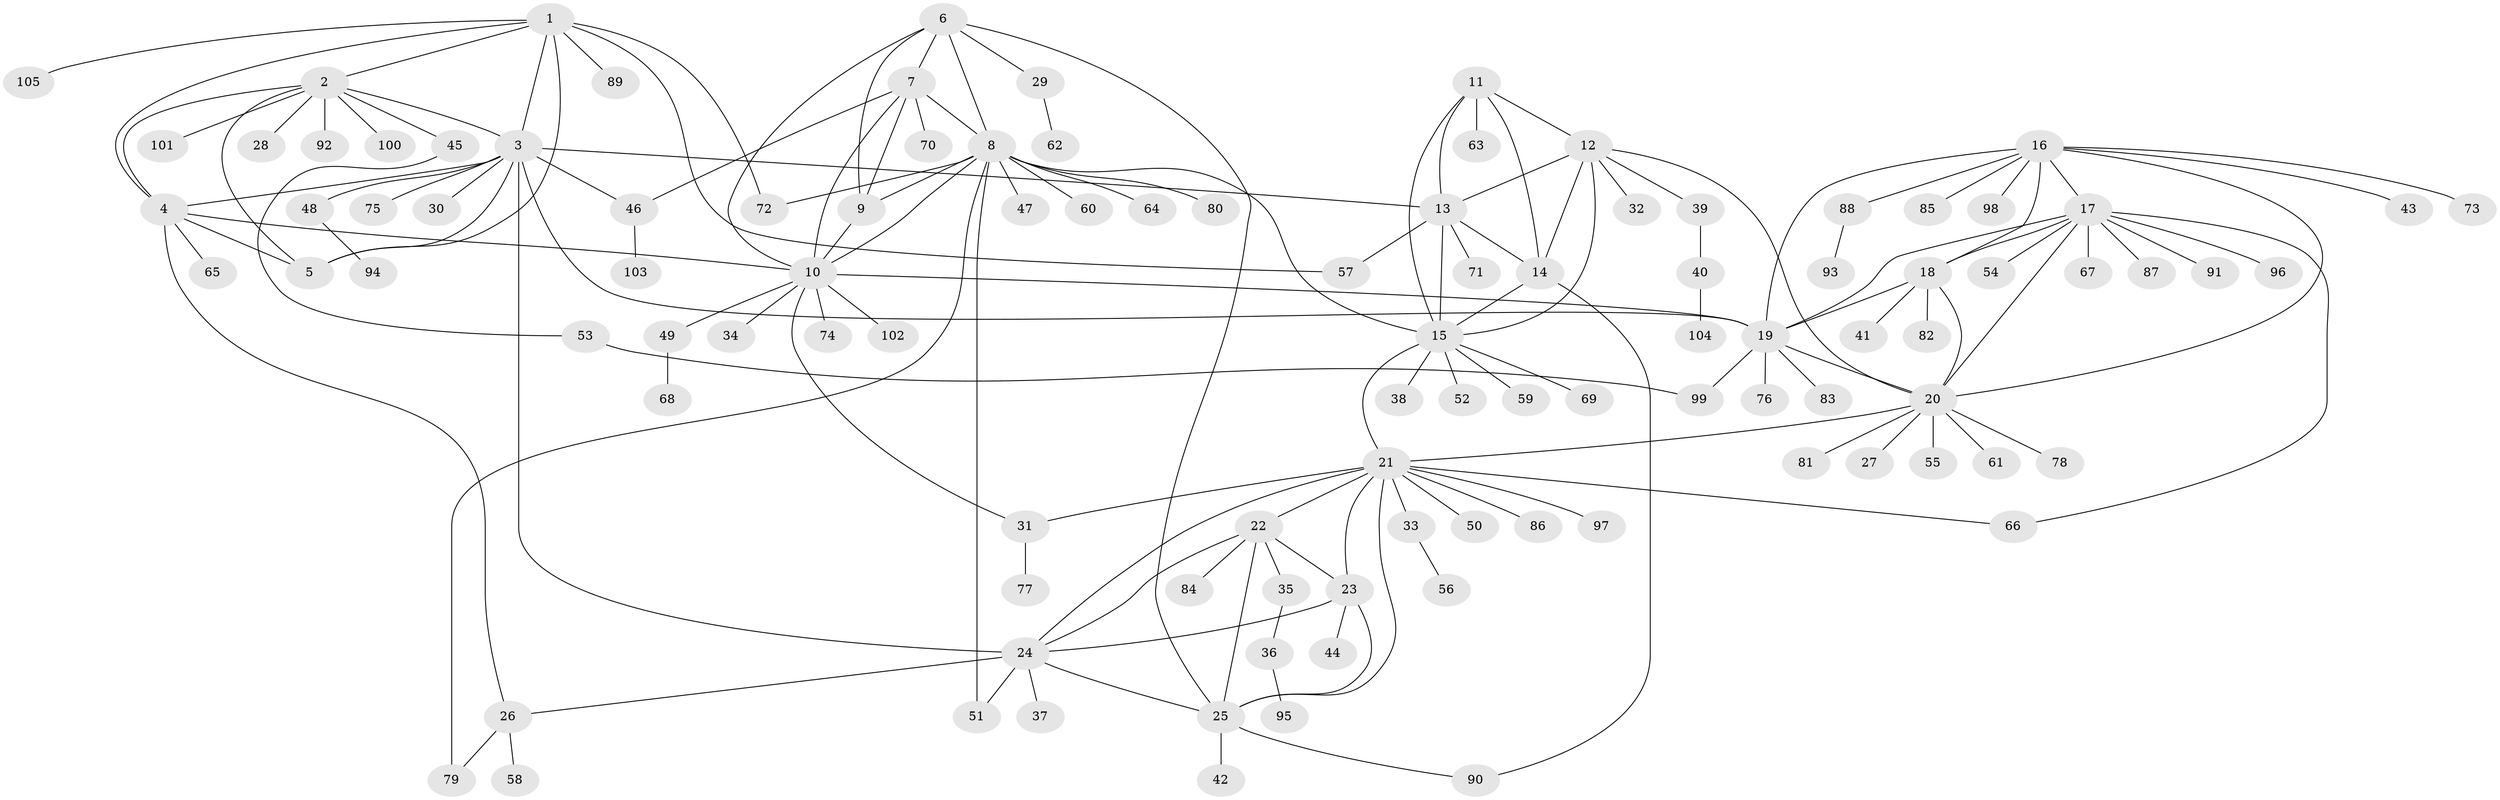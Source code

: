 // Generated by graph-tools (version 1.1) at 2025/11/02/27/25 16:11:35]
// undirected, 105 vertices, 150 edges
graph export_dot {
graph [start="1"]
  node [color=gray90,style=filled];
  1;
  2;
  3;
  4;
  5;
  6;
  7;
  8;
  9;
  10;
  11;
  12;
  13;
  14;
  15;
  16;
  17;
  18;
  19;
  20;
  21;
  22;
  23;
  24;
  25;
  26;
  27;
  28;
  29;
  30;
  31;
  32;
  33;
  34;
  35;
  36;
  37;
  38;
  39;
  40;
  41;
  42;
  43;
  44;
  45;
  46;
  47;
  48;
  49;
  50;
  51;
  52;
  53;
  54;
  55;
  56;
  57;
  58;
  59;
  60;
  61;
  62;
  63;
  64;
  65;
  66;
  67;
  68;
  69;
  70;
  71;
  72;
  73;
  74;
  75;
  76;
  77;
  78;
  79;
  80;
  81;
  82;
  83;
  84;
  85;
  86;
  87;
  88;
  89;
  90;
  91;
  92;
  93;
  94;
  95;
  96;
  97;
  98;
  99;
  100;
  101;
  102;
  103;
  104;
  105;
  1 -- 2;
  1 -- 3;
  1 -- 4;
  1 -- 5;
  1 -- 57;
  1 -- 72;
  1 -- 89;
  1 -- 105;
  2 -- 3;
  2 -- 4;
  2 -- 5;
  2 -- 28;
  2 -- 45;
  2 -- 92;
  2 -- 100;
  2 -- 101;
  3 -- 4;
  3 -- 5;
  3 -- 13;
  3 -- 19;
  3 -- 24;
  3 -- 30;
  3 -- 46;
  3 -- 48;
  3 -- 75;
  4 -- 5;
  4 -- 10;
  4 -- 26;
  4 -- 65;
  6 -- 7;
  6 -- 8;
  6 -- 9;
  6 -- 10;
  6 -- 25;
  6 -- 29;
  7 -- 8;
  7 -- 9;
  7 -- 10;
  7 -- 46;
  7 -- 70;
  8 -- 9;
  8 -- 10;
  8 -- 15;
  8 -- 47;
  8 -- 51;
  8 -- 60;
  8 -- 64;
  8 -- 72;
  8 -- 79;
  8 -- 80;
  9 -- 10;
  10 -- 19;
  10 -- 31;
  10 -- 34;
  10 -- 49;
  10 -- 74;
  10 -- 102;
  11 -- 12;
  11 -- 13;
  11 -- 14;
  11 -- 15;
  11 -- 63;
  12 -- 13;
  12 -- 14;
  12 -- 15;
  12 -- 20;
  12 -- 32;
  12 -- 39;
  13 -- 14;
  13 -- 15;
  13 -- 57;
  13 -- 71;
  14 -- 15;
  14 -- 90;
  15 -- 21;
  15 -- 38;
  15 -- 52;
  15 -- 59;
  15 -- 69;
  16 -- 17;
  16 -- 18;
  16 -- 19;
  16 -- 20;
  16 -- 43;
  16 -- 73;
  16 -- 85;
  16 -- 88;
  16 -- 98;
  17 -- 18;
  17 -- 19;
  17 -- 20;
  17 -- 54;
  17 -- 66;
  17 -- 67;
  17 -- 87;
  17 -- 91;
  17 -- 96;
  18 -- 19;
  18 -- 20;
  18 -- 41;
  18 -- 82;
  19 -- 20;
  19 -- 76;
  19 -- 83;
  19 -- 99;
  20 -- 21;
  20 -- 27;
  20 -- 55;
  20 -- 61;
  20 -- 78;
  20 -- 81;
  21 -- 22;
  21 -- 23;
  21 -- 24;
  21 -- 25;
  21 -- 31;
  21 -- 33;
  21 -- 50;
  21 -- 66;
  21 -- 86;
  21 -- 97;
  22 -- 23;
  22 -- 24;
  22 -- 25;
  22 -- 35;
  22 -- 84;
  23 -- 24;
  23 -- 25;
  23 -- 44;
  24 -- 25;
  24 -- 26;
  24 -- 37;
  24 -- 51;
  25 -- 42;
  25 -- 90;
  26 -- 58;
  26 -- 79;
  29 -- 62;
  31 -- 77;
  33 -- 56;
  35 -- 36;
  36 -- 95;
  39 -- 40;
  40 -- 104;
  45 -- 53;
  46 -- 103;
  48 -- 94;
  49 -- 68;
  53 -- 99;
  88 -- 93;
}
